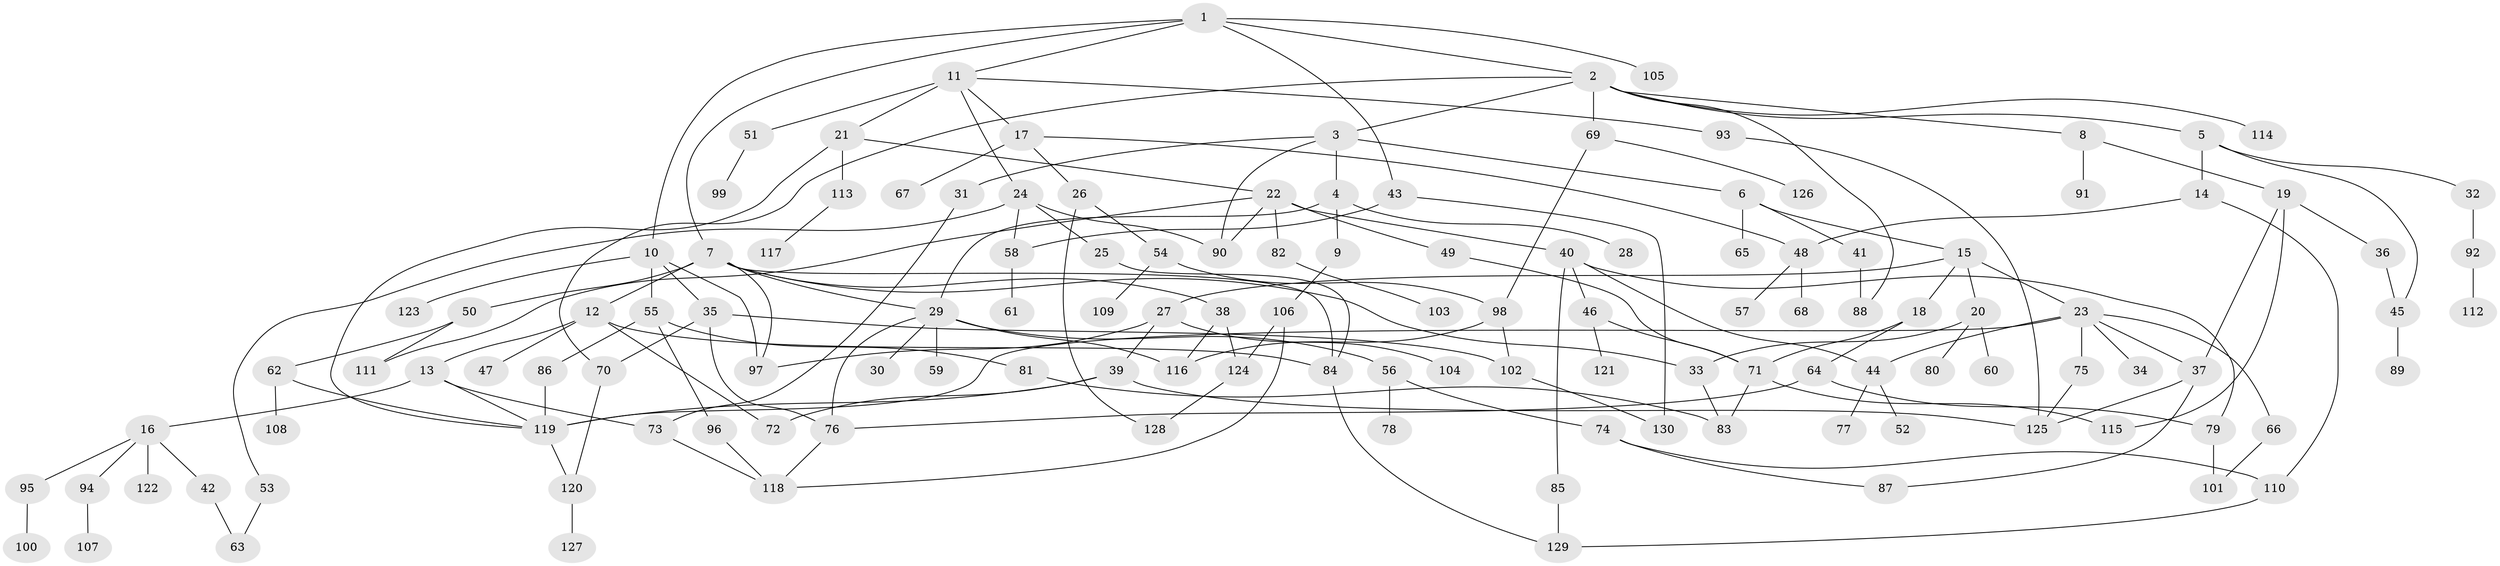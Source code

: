 // coarse degree distribution, {5: 0.10126582278481013, 7: 0.0379746835443038, 4: 0.189873417721519, 3: 0.1518987341772152, 9: 0.02531645569620253, 2: 0.24050632911392406, 6: 0.06329113924050633, 1: 0.189873417721519}
// Generated by graph-tools (version 1.1) at 2025/48/03/04/25 22:48:59]
// undirected, 130 vertices, 180 edges
graph export_dot {
  node [color=gray90,style=filled];
  1;
  2;
  3;
  4;
  5;
  6;
  7;
  8;
  9;
  10;
  11;
  12;
  13;
  14;
  15;
  16;
  17;
  18;
  19;
  20;
  21;
  22;
  23;
  24;
  25;
  26;
  27;
  28;
  29;
  30;
  31;
  32;
  33;
  34;
  35;
  36;
  37;
  38;
  39;
  40;
  41;
  42;
  43;
  44;
  45;
  46;
  47;
  48;
  49;
  50;
  51;
  52;
  53;
  54;
  55;
  56;
  57;
  58;
  59;
  60;
  61;
  62;
  63;
  64;
  65;
  66;
  67;
  68;
  69;
  70;
  71;
  72;
  73;
  74;
  75;
  76;
  77;
  78;
  79;
  80;
  81;
  82;
  83;
  84;
  85;
  86;
  87;
  88;
  89;
  90;
  91;
  92;
  93;
  94;
  95;
  96;
  97;
  98;
  99;
  100;
  101;
  102;
  103;
  104;
  105;
  106;
  107;
  108;
  109;
  110;
  111;
  112;
  113;
  114;
  115;
  116;
  117;
  118;
  119;
  120;
  121;
  122;
  123;
  124;
  125;
  126;
  127;
  128;
  129;
  130;
  1 -- 2;
  1 -- 7;
  1 -- 10;
  1 -- 11;
  1 -- 43;
  1 -- 105;
  2 -- 3;
  2 -- 5;
  2 -- 8;
  2 -- 69;
  2 -- 88;
  2 -- 114;
  2 -- 70;
  3 -- 4;
  3 -- 6;
  3 -- 31;
  3 -- 90;
  4 -- 9;
  4 -- 28;
  4 -- 29;
  5 -- 14;
  5 -- 32;
  5 -- 45;
  6 -- 15;
  6 -- 41;
  6 -- 65;
  7 -- 12;
  7 -- 29;
  7 -- 38;
  7 -- 50;
  7 -- 84;
  7 -- 97;
  7 -- 33;
  8 -- 19;
  8 -- 91;
  9 -- 106;
  10 -- 35;
  10 -- 55;
  10 -- 123;
  10 -- 97;
  11 -- 17;
  11 -- 21;
  11 -- 24;
  11 -- 51;
  11 -- 93;
  12 -- 13;
  12 -- 47;
  12 -- 72;
  12 -- 84;
  13 -- 16;
  13 -- 73;
  13 -- 119;
  14 -- 48;
  14 -- 110;
  15 -- 18;
  15 -- 20;
  15 -- 23;
  15 -- 27;
  16 -- 42;
  16 -- 94;
  16 -- 95;
  16 -- 122;
  17 -- 26;
  17 -- 48;
  17 -- 67;
  18 -- 64;
  18 -- 71;
  19 -- 36;
  19 -- 115;
  19 -- 37;
  20 -- 33;
  20 -- 60;
  20 -- 80;
  21 -- 22;
  21 -- 113;
  21 -- 119;
  22 -- 40;
  22 -- 49;
  22 -- 82;
  22 -- 90;
  22 -- 111;
  23 -- 34;
  23 -- 37;
  23 -- 66;
  23 -- 75;
  23 -- 119;
  23 -- 44;
  24 -- 25;
  24 -- 53;
  24 -- 58;
  24 -- 90;
  25 -- 84;
  26 -- 54;
  26 -- 128;
  27 -- 39;
  27 -- 104;
  27 -- 97;
  29 -- 30;
  29 -- 56;
  29 -- 59;
  29 -- 76;
  29 -- 116;
  31 -- 73;
  32 -- 92;
  33 -- 83;
  35 -- 70;
  35 -- 76;
  35 -- 102;
  36 -- 45;
  37 -- 87;
  37 -- 125;
  38 -- 116;
  38 -- 124;
  39 -- 72;
  39 -- 125;
  39 -- 119;
  40 -- 44;
  40 -- 46;
  40 -- 79;
  40 -- 85;
  41 -- 88;
  42 -- 63;
  43 -- 130;
  43 -- 58;
  44 -- 52;
  44 -- 77;
  45 -- 89;
  46 -- 71;
  46 -- 121;
  48 -- 57;
  48 -- 68;
  49 -- 71;
  50 -- 62;
  50 -- 111;
  51 -- 99;
  53 -- 63;
  54 -- 98;
  54 -- 109;
  55 -- 81;
  55 -- 86;
  55 -- 96;
  56 -- 74;
  56 -- 78;
  58 -- 61;
  62 -- 108;
  62 -- 119;
  64 -- 79;
  64 -- 76;
  66 -- 101;
  69 -- 126;
  69 -- 98;
  70 -- 120;
  71 -- 115;
  71 -- 83;
  73 -- 118;
  74 -- 87;
  74 -- 110;
  75 -- 125;
  76 -- 118;
  79 -- 101;
  81 -- 83;
  82 -- 103;
  84 -- 129;
  85 -- 129;
  86 -- 119;
  92 -- 112;
  93 -- 125;
  94 -- 107;
  95 -- 100;
  96 -- 118;
  98 -- 102;
  98 -- 116;
  102 -- 130;
  106 -- 124;
  106 -- 118;
  110 -- 129;
  113 -- 117;
  119 -- 120;
  120 -- 127;
  124 -- 128;
}

